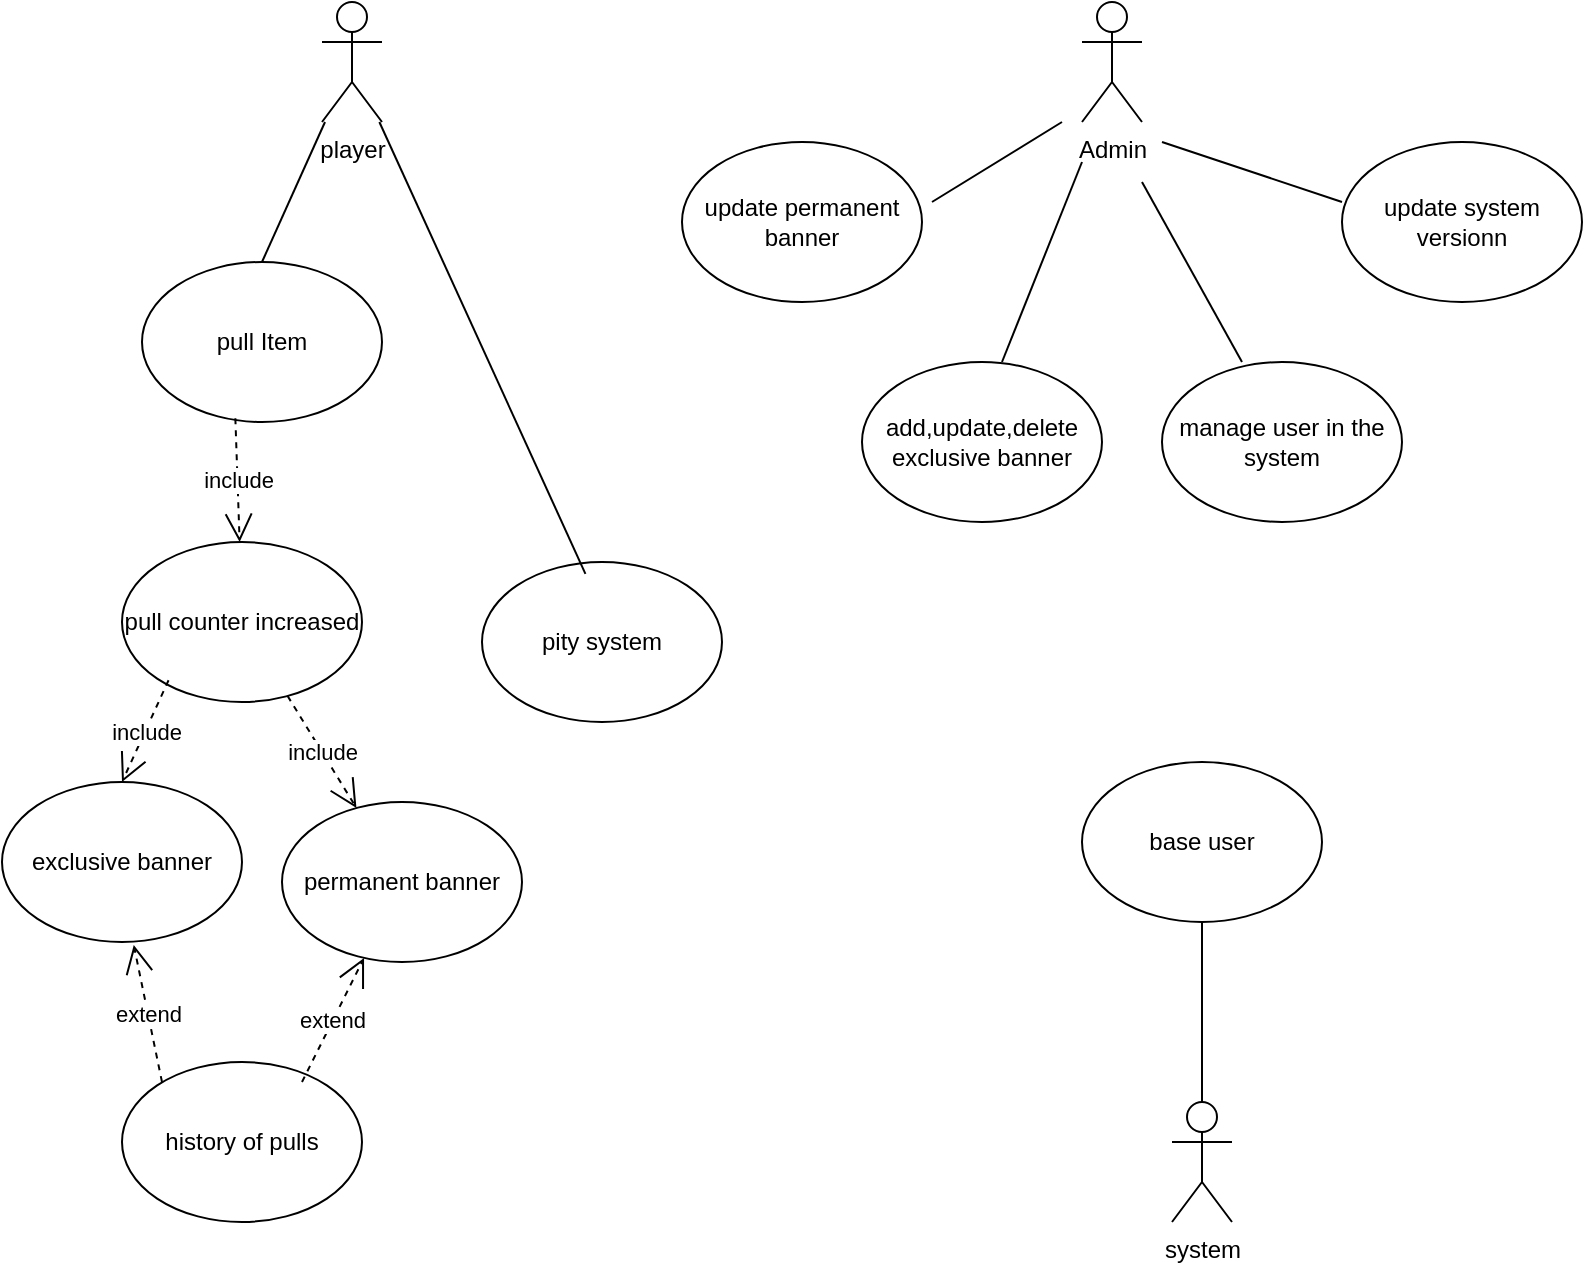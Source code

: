 <mxfile version="22.0.4" type="device">
  <diagram id="C5RBs43oDa-KdzZeNtuy" name="Page-1">
    <mxGraphModel dx="1355" dy="661" grid="1" gridSize="10" guides="1" tooltips="1" connect="1" arrows="1" fold="1" page="1" pageScale="1" pageWidth="827" pageHeight="1169" math="0" shadow="0">
      <root>
        <mxCell id="WIyWlLk6GJQsqaUBKTNV-0" />
        <mxCell id="WIyWlLk6GJQsqaUBKTNV-1" parent="WIyWlLk6GJQsqaUBKTNV-0" />
        <mxCell id="YHgmIHGTb1LdJqGyHwob-0" value="player" style="shape=umlActor;verticalLabelPosition=bottom;verticalAlign=top;html=1;outlineConnect=0;" vertex="1" parent="WIyWlLk6GJQsqaUBKTNV-1">
          <mxGeometry x="180" y="10" width="30" height="60" as="geometry" />
        </mxCell>
        <mxCell id="YHgmIHGTb1LdJqGyHwob-1" value="" style="endArrow=none;html=1;rounded=0;entryX=0.5;entryY=0;entryDx=0;entryDy=0;" edge="1" parent="WIyWlLk6GJQsqaUBKTNV-1" source="YHgmIHGTb1LdJqGyHwob-0" target="YHgmIHGTb1LdJqGyHwob-2">
          <mxGeometry width="50" height="50" relative="1" as="geometry">
            <mxPoint x="194.58" y="100" as="sourcePoint" />
            <mxPoint x="194.58" y="170" as="targetPoint" />
          </mxGeometry>
        </mxCell>
        <mxCell id="YHgmIHGTb1LdJqGyHwob-2" value="pull Item" style="ellipse;whiteSpace=wrap;html=1;" vertex="1" parent="WIyWlLk6GJQsqaUBKTNV-1">
          <mxGeometry x="90" y="140" width="120" height="80" as="geometry" />
        </mxCell>
        <mxCell id="YHgmIHGTb1LdJqGyHwob-3" value="exclusive banner" style="ellipse;whiteSpace=wrap;html=1;" vertex="1" parent="WIyWlLk6GJQsqaUBKTNV-1">
          <mxGeometry x="20" y="400" width="120" height="80" as="geometry" />
        </mxCell>
        <mxCell id="YHgmIHGTb1LdJqGyHwob-4" value="permanent banner" style="ellipse;whiteSpace=wrap;html=1;" vertex="1" parent="WIyWlLk6GJQsqaUBKTNV-1">
          <mxGeometry x="160" y="410" width="120" height="80" as="geometry" />
        </mxCell>
        <mxCell id="YHgmIHGTb1LdJqGyHwob-6" value="pull counter increased" style="ellipse;whiteSpace=wrap;html=1;" vertex="1" parent="WIyWlLk6GJQsqaUBKTNV-1">
          <mxGeometry x="80" y="280" width="120" height="80" as="geometry" />
        </mxCell>
        <mxCell id="YHgmIHGTb1LdJqGyHwob-7" value="history of pulls" style="ellipse;whiteSpace=wrap;html=1;" vertex="1" parent="WIyWlLk6GJQsqaUBKTNV-1">
          <mxGeometry x="80" y="540" width="120" height="80" as="geometry" />
        </mxCell>
        <mxCell id="YHgmIHGTb1LdJqGyHwob-8" value="Admin" style="shape=umlActor;verticalLabelPosition=bottom;verticalAlign=top;html=1;outlineConnect=0;" vertex="1" parent="WIyWlLk6GJQsqaUBKTNV-1">
          <mxGeometry x="560" y="10" width="30" height="60" as="geometry" />
        </mxCell>
        <mxCell id="YHgmIHGTb1LdJqGyHwob-9" value="update permanent banner" style="ellipse;whiteSpace=wrap;html=1;" vertex="1" parent="WIyWlLk6GJQsqaUBKTNV-1">
          <mxGeometry x="360" y="80" width="120" height="80" as="geometry" />
        </mxCell>
        <mxCell id="YHgmIHGTb1LdJqGyHwob-10" value="add,update,delete exclusive banner" style="ellipse;whiteSpace=wrap;html=1;" vertex="1" parent="WIyWlLk6GJQsqaUBKTNV-1">
          <mxGeometry x="450" y="190" width="120" height="80" as="geometry" />
        </mxCell>
        <mxCell id="YHgmIHGTb1LdJqGyHwob-11" value="manage user in the system" style="ellipse;whiteSpace=wrap;html=1;" vertex="1" parent="WIyWlLk6GJQsqaUBKTNV-1">
          <mxGeometry x="600" y="190" width="120" height="80" as="geometry" />
        </mxCell>
        <mxCell id="YHgmIHGTb1LdJqGyHwob-12" value="update system versionn" style="ellipse;whiteSpace=wrap;html=1;" vertex="1" parent="WIyWlLk6GJQsqaUBKTNV-1">
          <mxGeometry x="690" y="80" width="120" height="80" as="geometry" />
        </mxCell>
        <mxCell id="YHgmIHGTb1LdJqGyHwob-13" value="" style="endArrow=none;html=1;rounded=0;" edge="1" parent="WIyWlLk6GJQsqaUBKTNV-1">
          <mxGeometry width="50" height="50" relative="1" as="geometry">
            <mxPoint x="485" y="110" as="sourcePoint" />
            <mxPoint x="550" y="70" as="targetPoint" />
          </mxGeometry>
        </mxCell>
        <mxCell id="YHgmIHGTb1LdJqGyHwob-14" value="" style="endArrow=none;html=1;rounded=0;" edge="1" parent="WIyWlLk6GJQsqaUBKTNV-1">
          <mxGeometry width="50" height="50" relative="1" as="geometry">
            <mxPoint x="520" y="190" as="sourcePoint" />
            <mxPoint x="560" y="90" as="targetPoint" />
          </mxGeometry>
        </mxCell>
        <mxCell id="YHgmIHGTb1LdJqGyHwob-15" value="" style="endArrow=none;html=1;rounded=0;" edge="1" parent="WIyWlLk6GJQsqaUBKTNV-1">
          <mxGeometry width="50" height="50" relative="1" as="geometry">
            <mxPoint x="640" y="190" as="sourcePoint" />
            <mxPoint x="590" y="100" as="targetPoint" />
          </mxGeometry>
        </mxCell>
        <mxCell id="YHgmIHGTb1LdJqGyHwob-16" value="" style="endArrow=none;html=1;rounded=0;" edge="1" parent="WIyWlLk6GJQsqaUBKTNV-1">
          <mxGeometry width="50" height="50" relative="1" as="geometry">
            <mxPoint x="690" y="110" as="sourcePoint" />
            <mxPoint x="600" y="80" as="targetPoint" />
          </mxGeometry>
        </mxCell>
        <mxCell id="YHgmIHGTb1LdJqGyHwob-17" value="base user" style="ellipse;whiteSpace=wrap;html=1;" vertex="1" parent="WIyWlLk6GJQsqaUBKTNV-1">
          <mxGeometry x="560" y="390" width="120" height="80" as="geometry" />
        </mxCell>
        <mxCell id="YHgmIHGTb1LdJqGyHwob-18" value="system" style="shape=umlActor;verticalLabelPosition=bottom;verticalAlign=top;html=1;outlineConnect=0;" vertex="1" parent="WIyWlLk6GJQsqaUBKTNV-1">
          <mxGeometry x="605" y="560" width="30" height="60" as="geometry" />
        </mxCell>
        <mxCell id="YHgmIHGTb1LdJqGyHwob-19" value="" style="endArrow=none;html=1;rounded=0;" edge="1" parent="WIyWlLk6GJQsqaUBKTNV-1" target="YHgmIHGTb1LdJqGyHwob-17">
          <mxGeometry width="50" height="50" relative="1" as="geometry">
            <mxPoint x="620" y="560" as="sourcePoint" />
            <mxPoint x="540" y="440" as="targetPoint" />
            <Array as="points">
              <mxPoint x="620" y="530" />
            </Array>
          </mxGeometry>
        </mxCell>
        <mxCell id="YHgmIHGTb1LdJqGyHwob-21" value="pity system" style="ellipse;whiteSpace=wrap;html=1;" vertex="1" parent="WIyWlLk6GJQsqaUBKTNV-1">
          <mxGeometry x="260" y="290" width="120" height="80" as="geometry" />
        </mxCell>
        <mxCell id="YHgmIHGTb1LdJqGyHwob-22" value="include" style="endArrow=open;endSize=12;dashed=1;html=1;rounded=0;exitX=0.194;exitY=0.864;exitDx=0;exitDy=0;exitPerimeter=0;entryX=0.5;entryY=0;entryDx=0;entryDy=0;" edge="1" parent="WIyWlLk6GJQsqaUBKTNV-1" source="YHgmIHGTb1LdJqGyHwob-6" target="YHgmIHGTb1LdJqGyHwob-3">
          <mxGeometry width="160" relative="1" as="geometry">
            <mxPoint x="40" y="390" as="sourcePoint" />
            <mxPoint x="200" y="390" as="targetPoint" />
          </mxGeometry>
        </mxCell>
        <mxCell id="YHgmIHGTb1LdJqGyHwob-23" value="include" style="endArrow=open;endSize=12;dashed=1;html=1;rounded=0;" edge="1" parent="WIyWlLk6GJQsqaUBKTNV-1" source="YHgmIHGTb1LdJqGyHwob-6" target="YHgmIHGTb1LdJqGyHwob-4">
          <mxGeometry width="160" relative="1" as="geometry">
            <mxPoint x="150" y="360" as="sourcePoint" />
            <mxPoint x="310" y="360" as="targetPoint" />
          </mxGeometry>
        </mxCell>
        <mxCell id="YHgmIHGTb1LdJqGyHwob-24" value="extend" style="endArrow=open;endSize=12;dashed=1;html=1;rounded=0;" edge="1" parent="WIyWlLk6GJQsqaUBKTNV-1" target="YHgmIHGTb1LdJqGyHwob-4">
          <mxGeometry width="160" relative="1" as="geometry">
            <mxPoint x="170" y="550" as="sourcePoint" />
            <mxPoint x="330" y="550" as="targetPoint" />
          </mxGeometry>
        </mxCell>
        <mxCell id="YHgmIHGTb1LdJqGyHwob-25" value="extend" style="endArrow=open;endSize=12;dashed=1;html=1;rounded=0;entryX=0.549;entryY=1.019;entryDx=0;entryDy=0;entryPerimeter=0;" edge="1" parent="WIyWlLk6GJQsqaUBKTNV-1" target="YHgmIHGTb1LdJqGyHwob-3">
          <mxGeometry width="160" relative="1" as="geometry">
            <mxPoint x="100" y="550" as="sourcePoint" />
            <mxPoint x="260" y="550" as="targetPoint" />
          </mxGeometry>
        </mxCell>
        <mxCell id="YHgmIHGTb1LdJqGyHwob-26" value="include" style="endArrow=open;endSize=12;dashed=1;html=1;rounded=0;exitX=0.389;exitY=0.977;exitDx=0;exitDy=0;exitPerimeter=0;" edge="1" parent="WIyWlLk6GJQsqaUBKTNV-1" source="YHgmIHGTb1LdJqGyHwob-2" target="YHgmIHGTb1LdJqGyHwob-6">
          <mxGeometry width="160" relative="1" as="geometry">
            <mxPoint x="140" y="240" as="sourcePoint" />
            <mxPoint x="300" y="240" as="targetPoint" />
          </mxGeometry>
        </mxCell>
        <mxCell id="YHgmIHGTb1LdJqGyHwob-28" value="" style="endArrow=none;html=1;rounded=0;exitX=0.431;exitY=0.074;exitDx=0;exitDy=0;exitPerimeter=0;" edge="1" parent="WIyWlLk6GJQsqaUBKTNV-1" source="YHgmIHGTb1LdJqGyHwob-21" target="YHgmIHGTb1LdJqGyHwob-0">
          <mxGeometry width="50" height="50" relative="1" as="geometry">
            <mxPoint x="230" y="230" as="sourcePoint" />
            <mxPoint x="280" y="180" as="targetPoint" />
          </mxGeometry>
        </mxCell>
      </root>
    </mxGraphModel>
  </diagram>
</mxfile>
